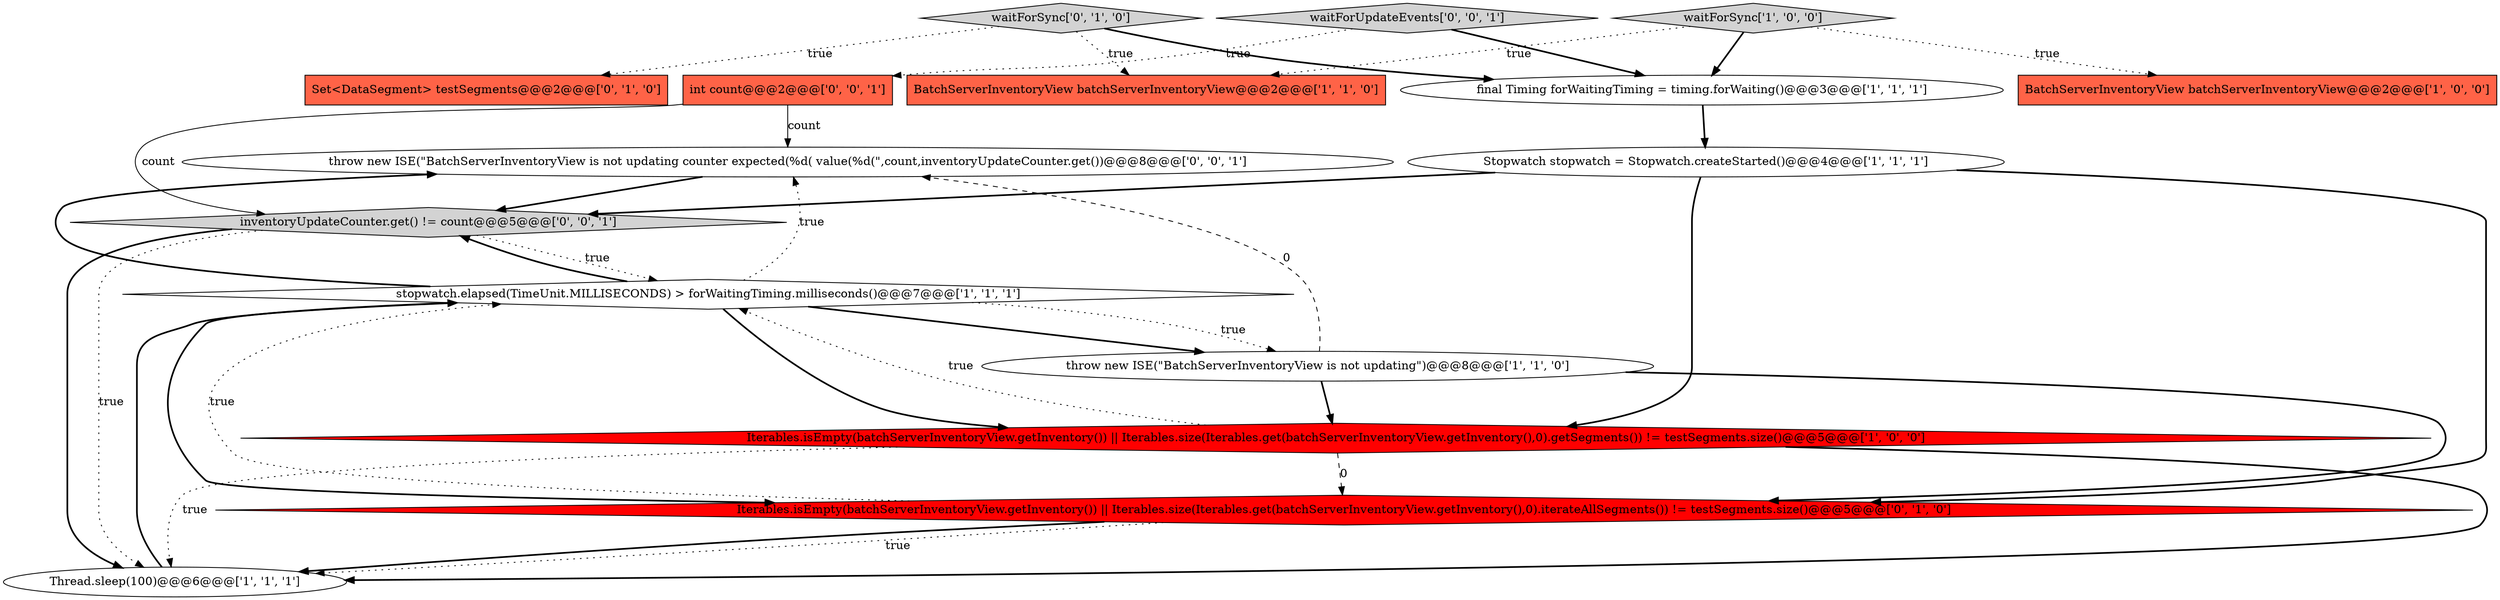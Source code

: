 digraph {
14 [style = filled, label = "throw new ISE(\"BatchServerInventoryView is not updating counter expected(%d( value(%d(\",count,inventoryUpdateCounter.get())@@@8@@@['0', '0', '1']", fillcolor = white, shape = ellipse image = "AAA0AAABBB3BBB"];
1 [style = filled, label = "BatchServerInventoryView batchServerInventoryView@@@2@@@['1', '0', '0']", fillcolor = tomato, shape = box image = "AAA0AAABBB1BBB"];
13 [style = filled, label = "inventoryUpdateCounter.get() != count@@@5@@@['0', '0', '1']", fillcolor = lightgray, shape = diamond image = "AAA0AAABBB3BBB"];
8 [style = filled, label = "stopwatch.elapsed(TimeUnit.MILLISECONDS) > forWaitingTiming.milliseconds()@@@7@@@['1', '1', '1']", fillcolor = white, shape = diamond image = "AAA0AAABBB1BBB"];
15 [style = filled, label = "int count@@@2@@@['0', '0', '1']", fillcolor = tomato, shape = box image = "AAA0AAABBB3BBB"];
3 [style = filled, label = "Thread.sleep(100)@@@6@@@['1', '1', '1']", fillcolor = white, shape = ellipse image = "AAA0AAABBB1BBB"];
12 [style = filled, label = "waitForUpdateEvents['0', '0', '1']", fillcolor = lightgray, shape = diamond image = "AAA0AAABBB3BBB"];
2 [style = filled, label = "Stopwatch stopwatch = Stopwatch.createStarted()@@@4@@@['1', '1', '1']", fillcolor = white, shape = ellipse image = "AAA0AAABBB1BBB"];
5 [style = filled, label = "final Timing forWaitingTiming = timing.forWaiting()@@@3@@@['1', '1', '1']", fillcolor = white, shape = ellipse image = "AAA0AAABBB1BBB"];
9 [style = filled, label = "Set<DataSegment> testSegments@@@2@@@['0', '1', '0']", fillcolor = tomato, shape = box image = "AAA0AAABBB2BBB"];
4 [style = filled, label = "BatchServerInventoryView batchServerInventoryView@@@2@@@['1', '1', '0']", fillcolor = tomato, shape = box image = "AAA0AAABBB1BBB"];
11 [style = filled, label = "waitForSync['0', '1', '0']", fillcolor = lightgray, shape = diamond image = "AAA0AAABBB2BBB"];
7 [style = filled, label = "throw new ISE(\"BatchServerInventoryView is not updating\")@@@8@@@['1', '1', '0']", fillcolor = white, shape = ellipse image = "AAA0AAABBB1BBB"];
0 [style = filled, label = "waitForSync['1', '0', '0']", fillcolor = lightgray, shape = diamond image = "AAA0AAABBB1BBB"];
6 [style = filled, label = "Iterables.isEmpty(batchServerInventoryView.getInventory()) || Iterables.size(Iterables.get(batchServerInventoryView.getInventory(),0).getSegments()) != testSegments.size()@@@5@@@['1', '0', '0']", fillcolor = red, shape = diamond image = "AAA1AAABBB1BBB"];
10 [style = filled, label = "Iterables.isEmpty(batchServerInventoryView.getInventory()) || Iterables.size(Iterables.get(batchServerInventoryView.getInventory(),0).iterateAllSegments()) != testSegments.size()@@@5@@@['0', '1', '0']", fillcolor = red, shape = diamond image = "AAA1AAABBB2BBB"];
6->3 [style = bold, label=""];
8->10 [style = bold, label=""];
10->8 [style = dotted, label="true"];
15->13 [style = solid, label="count"];
12->5 [style = bold, label=""];
13->3 [style = dotted, label="true"];
7->10 [style = bold, label=""];
2->6 [style = bold, label=""];
7->14 [style = dashed, label="0"];
0->4 [style = dotted, label="true"];
12->15 [style = dotted, label="true"];
8->14 [style = bold, label=""];
8->7 [style = dotted, label="true"];
10->3 [style = bold, label=""];
10->3 [style = dotted, label="true"];
11->9 [style = dotted, label="true"];
8->6 [style = bold, label=""];
11->4 [style = dotted, label="true"];
15->14 [style = solid, label="count"];
2->10 [style = bold, label=""];
8->7 [style = bold, label=""];
6->10 [style = dashed, label="0"];
2->13 [style = bold, label=""];
11->5 [style = bold, label=""];
5->2 [style = bold, label=""];
13->3 [style = bold, label=""];
13->8 [style = dotted, label="true"];
6->8 [style = dotted, label="true"];
3->8 [style = bold, label=""];
0->1 [style = dotted, label="true"];
8->14 [style = dotted, label="true"];
7->6 [style = bold, label=""];
14->13 [style = bold, label=""];
6->3 [style = dotted, label="true"];
8->13 [style = bold, label=""];
0->5 [style = bold, label=""];
}
